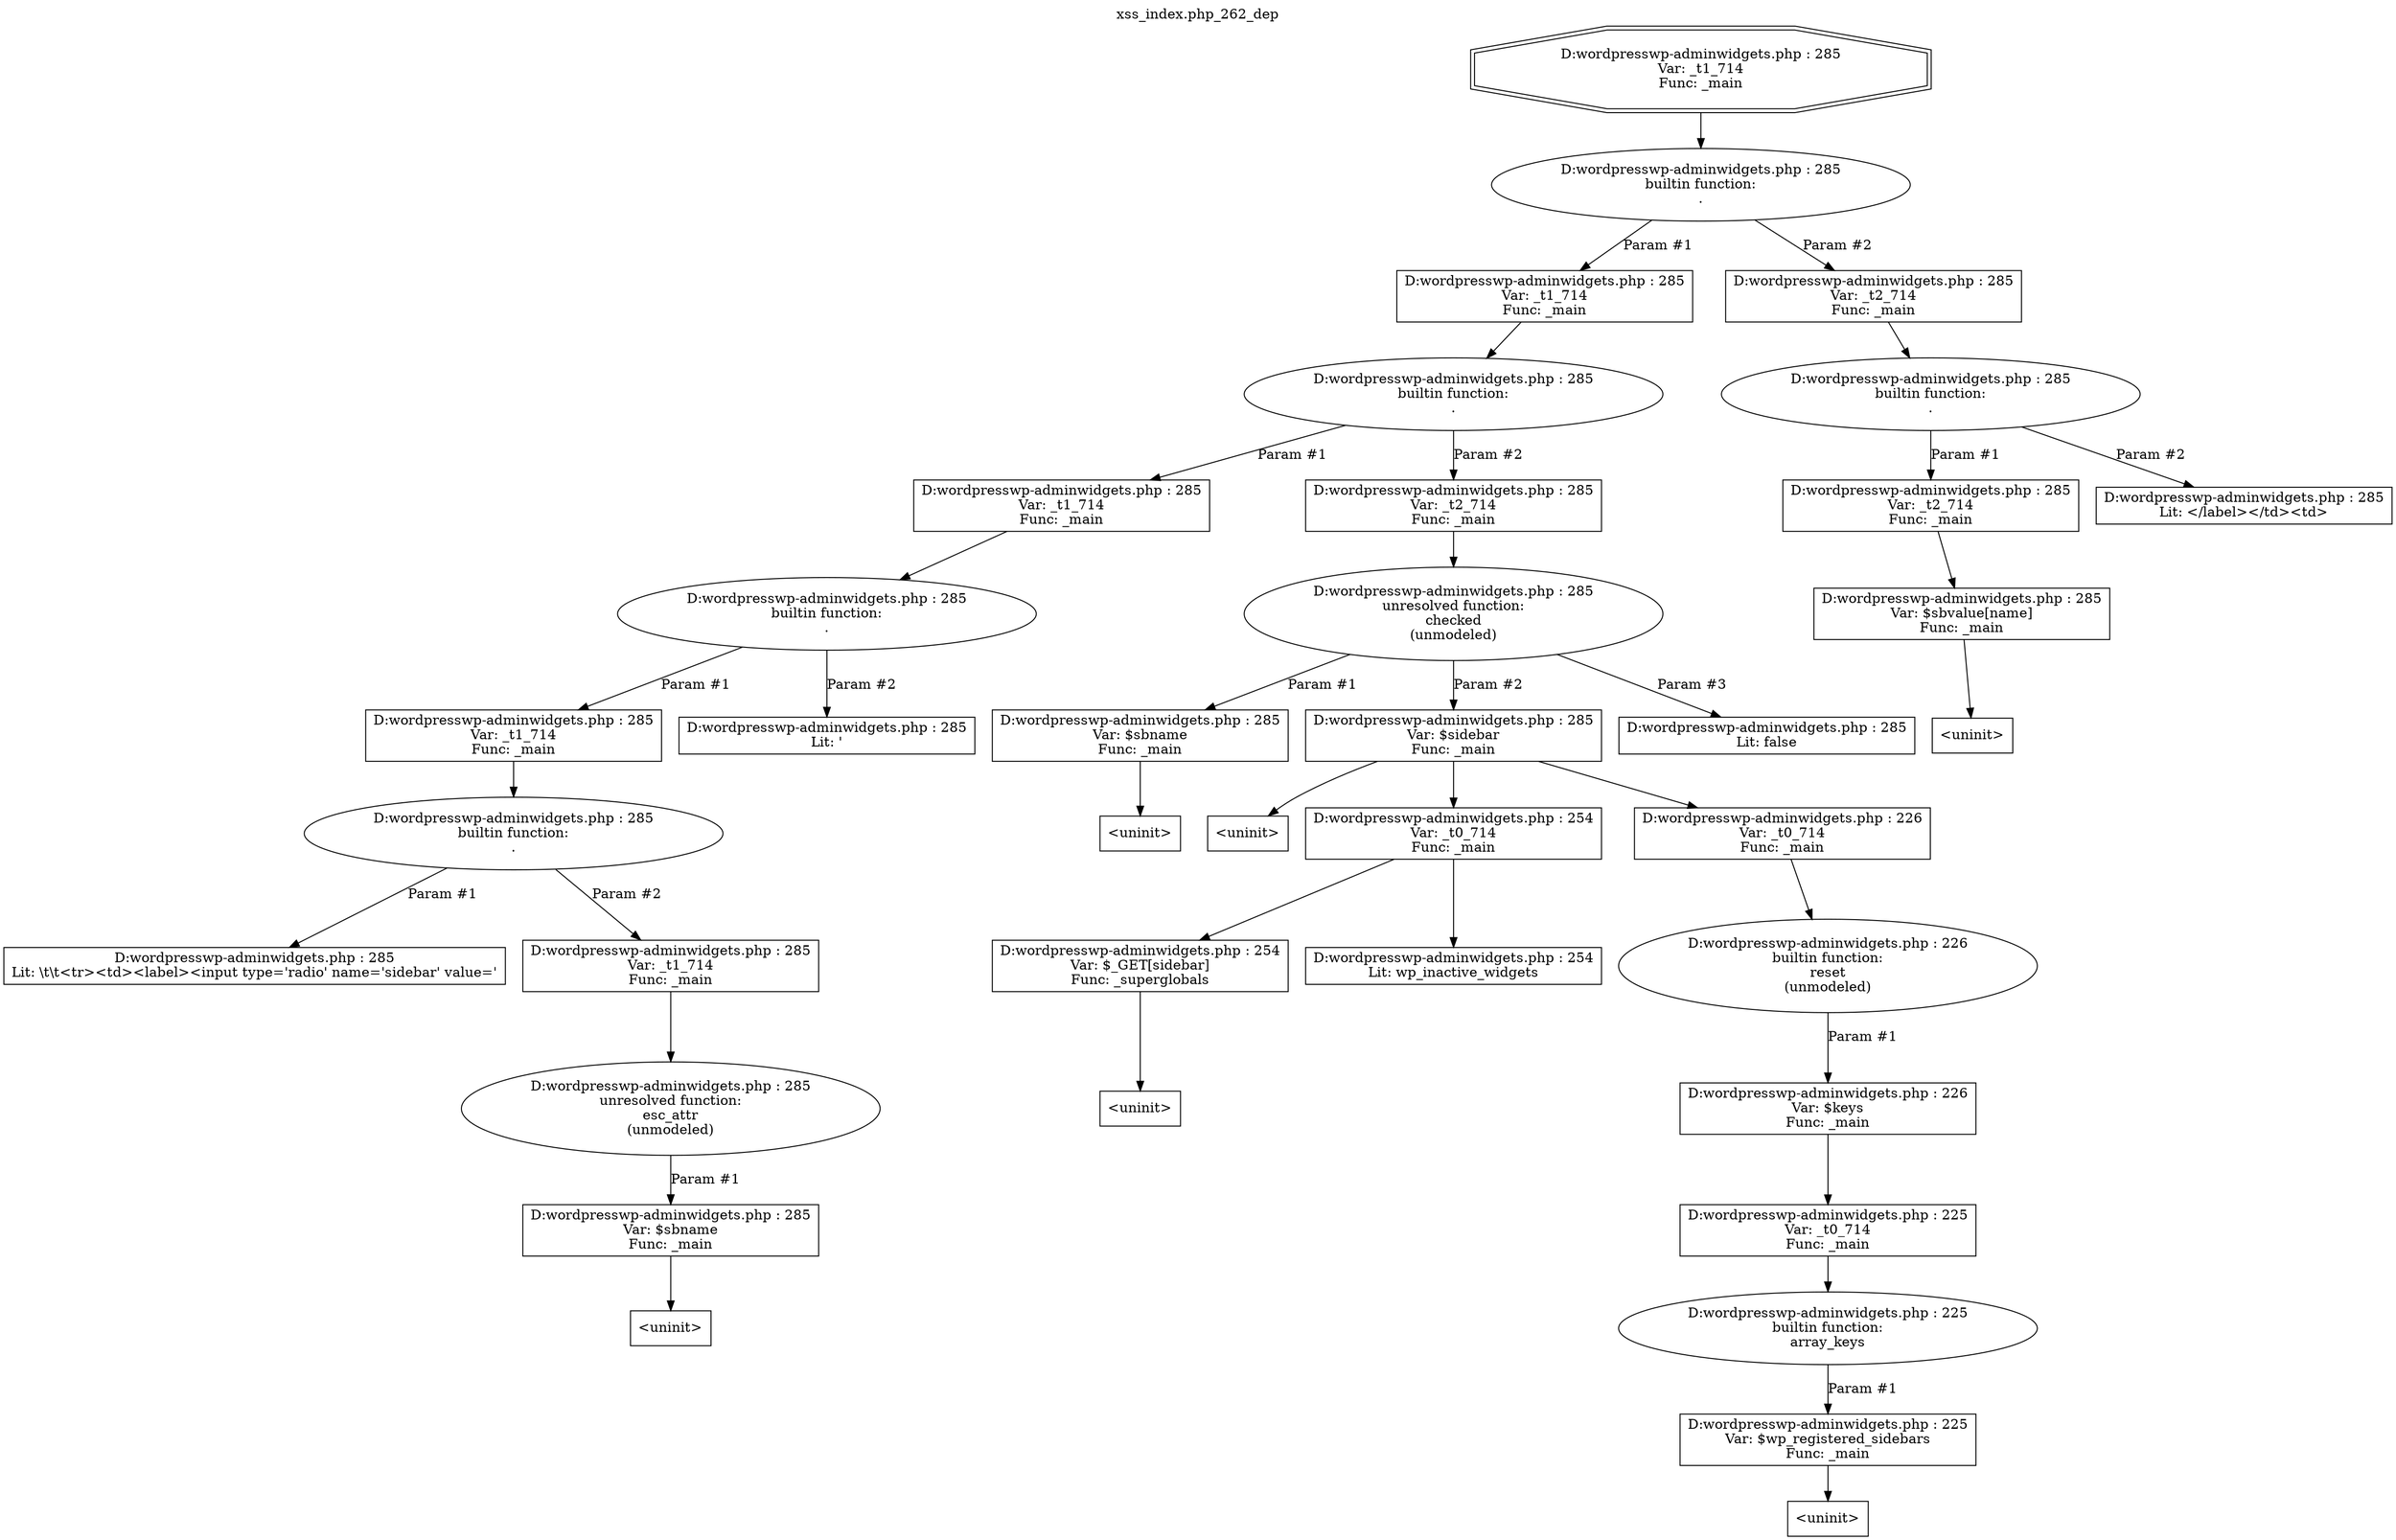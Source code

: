 digraph cfg {
  label="xss_index.php_262_dep";
  labelloc=t;
  n1 [shape=doubleoctagon, label="D:\wordpress\wp-admin\widgets.php : 285\nVar: _t1_714\nFunc: _main\n"];
  n2 [shape=ellipse, label="D:\wordpress\wp-admin\widgets.php : 285\nbuiltin function:\n.\n"];
  n3 [shape=box, label="D:\wordpress\wp-admin\widgets.php : 285\nVar: _t1_714\nFunc: _main\n"];
  n4 [shape=ellipse, label="D:\wordpress\wp-admin\widgets.php : 285\nbuiltin function:\n.\n"];
  n5 [shape=box, label="D:\wordpress\wp-admin\widgets.php : 285\nVar: _t1_714\nFunc: _main\n"];
  n6 [shape=ellipse, label="D:\wordpress\wp-admin\widgets.php : 285\nbuiltin function:\n.\n"];
  n7 [shape=box, label="D:\wordpress\wp-admin\widgets.php : 285\nVar: _t1_714\nFunc: _main\n"];
  n8 [shape=ellipse, label="D:\wordpress\wp-admin\widgets.php : 285\nbuiltin function:\n.\n"];
  n9 [shape=box, label="D:\wordpress\wp-admin\widgets.php : 285\nLit: \\t\\t<tr><td><label><input type='radio' name='sidebar' value='\n"];
  n10 [shape=box, label="D:\wordpress\wp-admin\widgets.php : 285\nVar: _t1_714\nFunc: _main\n"];
  n11 [shape=ellipse, label="D:\wordpress\wp-admin\widgets.php : 285\nunresolved function:\nesc_attr\n(unmodeled)\n"];
  n12 [shape=box, label="D:\wordpress\wp-admin\widgets.php : 285\nVar: $sbname\nFunc: _main\n"];
  n13 [shape=box, label="<uninit>"];
  n14 [shape=box, label="D:\wordpress\wp-admin\widgets.php : 285\nLit: '\n"];
  n15 [shape=box, label="D:\wordpress\wp-admin\widgets.php : 285\nVar: _t2_714\nFunc: _main\n"];
  n16 [shape=ellipse, label="D:\wordpress\wp-admin\widgets.php : 285\nunresolved function:\nchecked\n(unmodeled)\n"];
  n17 [shape=box, label="D:\wordpress\wp-admin\widgets.php : 285\nVar: $sbname\nFunc: _main\n"];
  n18 [shape=box, label="<uninit>"];
  n19 [shape=box, label="D:\wordpress\wp-admin\widgets.php : 285\nVar: $sidebar\nFunc: _main\n"];
  n20 [shape=box, label="<uninit>"];
  n21 [shape=box, label="D:\wordpress\wp-admin\widgets.php : 254\nVar: _t0_714\nFunc: _main\n"];
  n22 [shape=box, label="D:\wordpress\wp-admin\widgets.php : 254\nVar: $_GET[sidebar]\nFunc: _superglobals\n"];
  n23 [shape=box, label="<uninit>"];
  n24 [shape=box, label="D:\wordpress\wp-admin\widgets.php : 254\nLit: wp_inactive_widgets\n"];
  n25 [shape=box, label="D:\wordpress\wp-admin\widgets.php : 226\nVar: _t0_714\nFunc: _main\n"];
  n26 [shape=ellipse, label="D:\wordpress\wp-admin\widgets.php : 226\nbuiltin function:\nreset\n(unmodeled)\n"];
  n27 [shape=box, label="D:\wordpress\wp-admin\widgets.php : 226\nVar: $keys\nFunc: _main\n"];
  n28 [shape=box, label="D:\wordpress\wp-admin\widgets.php : 225\nVar: _t0_714\nFunc: _main\n"];
  n29 [shape=ellipse, label="D:\wordpress\wp-admin\widgets.php : 225\nbuiltin function:\narray_keys\n"];
  n30 [shape=box, label="D:\wordpress\wp-admin\widgets.php : 225\nVar: $wp_registered_sidebars\nFunc: _main\n"];
  n31 [shape=box, label="<uninit>"];
  n32 [shape=box, label="D:\wordpress\wp-admin\widgets.php : 285\nLit: false\n"];
  n33 [shape=box, label="D:\wordpress\wp-admin\widgets.php : 285\nVar: _t2_714\nFunc: _main\n"];
  n34 [shape=ellipse, label="D:\wordpress\wp-admin\widgets.php : 285\nbuiltin function:\n.\n"];
  n35 [shape=box, label="D:\wordpress\wp-admin\widgets.php : 285\nVar: _t2_714\nFunc: _main\n"];
  n36 [shape=box, label="D:\wordpress\wp-admin\widgets.php : 285\nVar: $sbvalue[name]\nFunc: _main\n"];
  n37 [shape=box, label="<uninit>"];
  n38 [shape=box, label="D:\wordpress\wp-admin\widgets.php : 285\nLit: </label></td><td>\n"];
  n1 -> n2;
  n3 -> n4;
  n5 -> n6;
  n7 -> n8;
  n8 -> n9[label="Param #1"];
  n8 -> n10[label="Param #2"];
  n10 -> n11;
  n12 -> n13;
  n11 -> n12[label="Param #1"];
  n6 -> n7[label="Param #1"];
  n6 -> n14[label="Param #2"];
  n4 -> n5[label="Param #1"];
  n4 -> n15[label="Param #2"];
  n15 -> n16;
  n17 -> n18;
  n16 -> n17[label="Param #1"];
  n16 -> n19[label="Param #2"];
  n16 -> n32[label="Param #3"];
  n19 -> n20;
  n19 -> n21;
  n19 -> n25;
  n22 -> n23;
  n21 -> n22;
  n21 -> n24;
  n25 -> n26;
  n28 -> n29;
  n30 -> n31;
  n29 -> n30[label="Param #1"];
  n27 -> n28;
  n26 -> n27[label="Param #1"];
  n2 -> n3[label="Param #1"];
  n2 -> n33[label="Param #2"];
  n33 -> n34;
  n36 -> n37;
  n35 -> n36;
  n34 -> n35[label="Param #1"];
  n34 -> n38[label="Param #2"];
}
